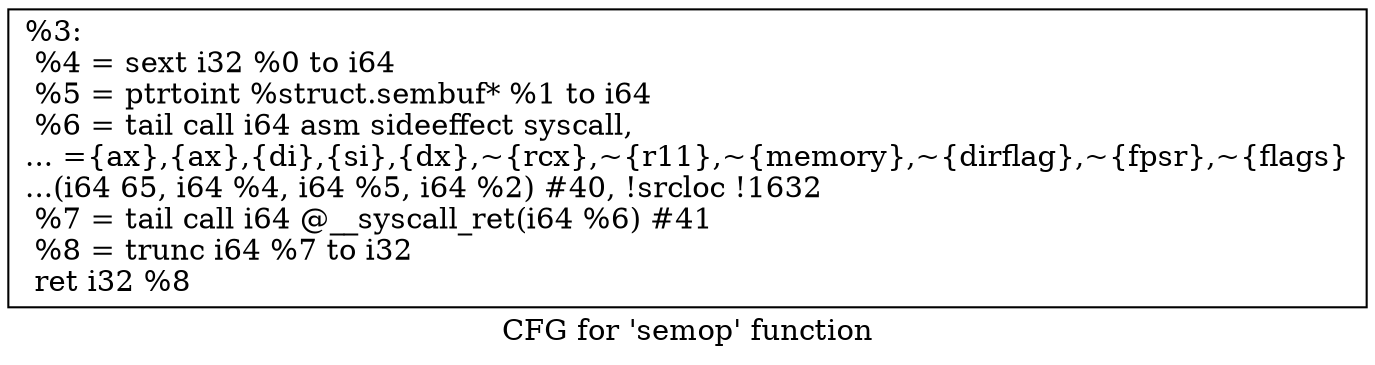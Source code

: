 digraph "CFG for 'semop' function" {
	label="CFG for 'semop' function";

	Node0x1feae40 [shape=record,label="{%3:\l  %4 = sext i32 %0 to i64\l  %5 = ptrtoint %struct.sembuf* %1 to i64\l  %6 = tail call i64 asm sideeffect syscall,\l... =\{ax\},\{ax\},\{di\},\{si\},\{dx\},~\{rcx\},~\{r11\},~\{memory\},~\{dirflag\},~\{fpsr\},~\{flags\}\l...(i64 65, i64 %4, i64 %5, i64 %2) #40, !srcloc !1632\l  %7 = tail call i64 @__syscall_ret(i64 %6) #41\l  %8 = trunc i64 %7 to i32\l  ret i32 %8\l}"];
}
